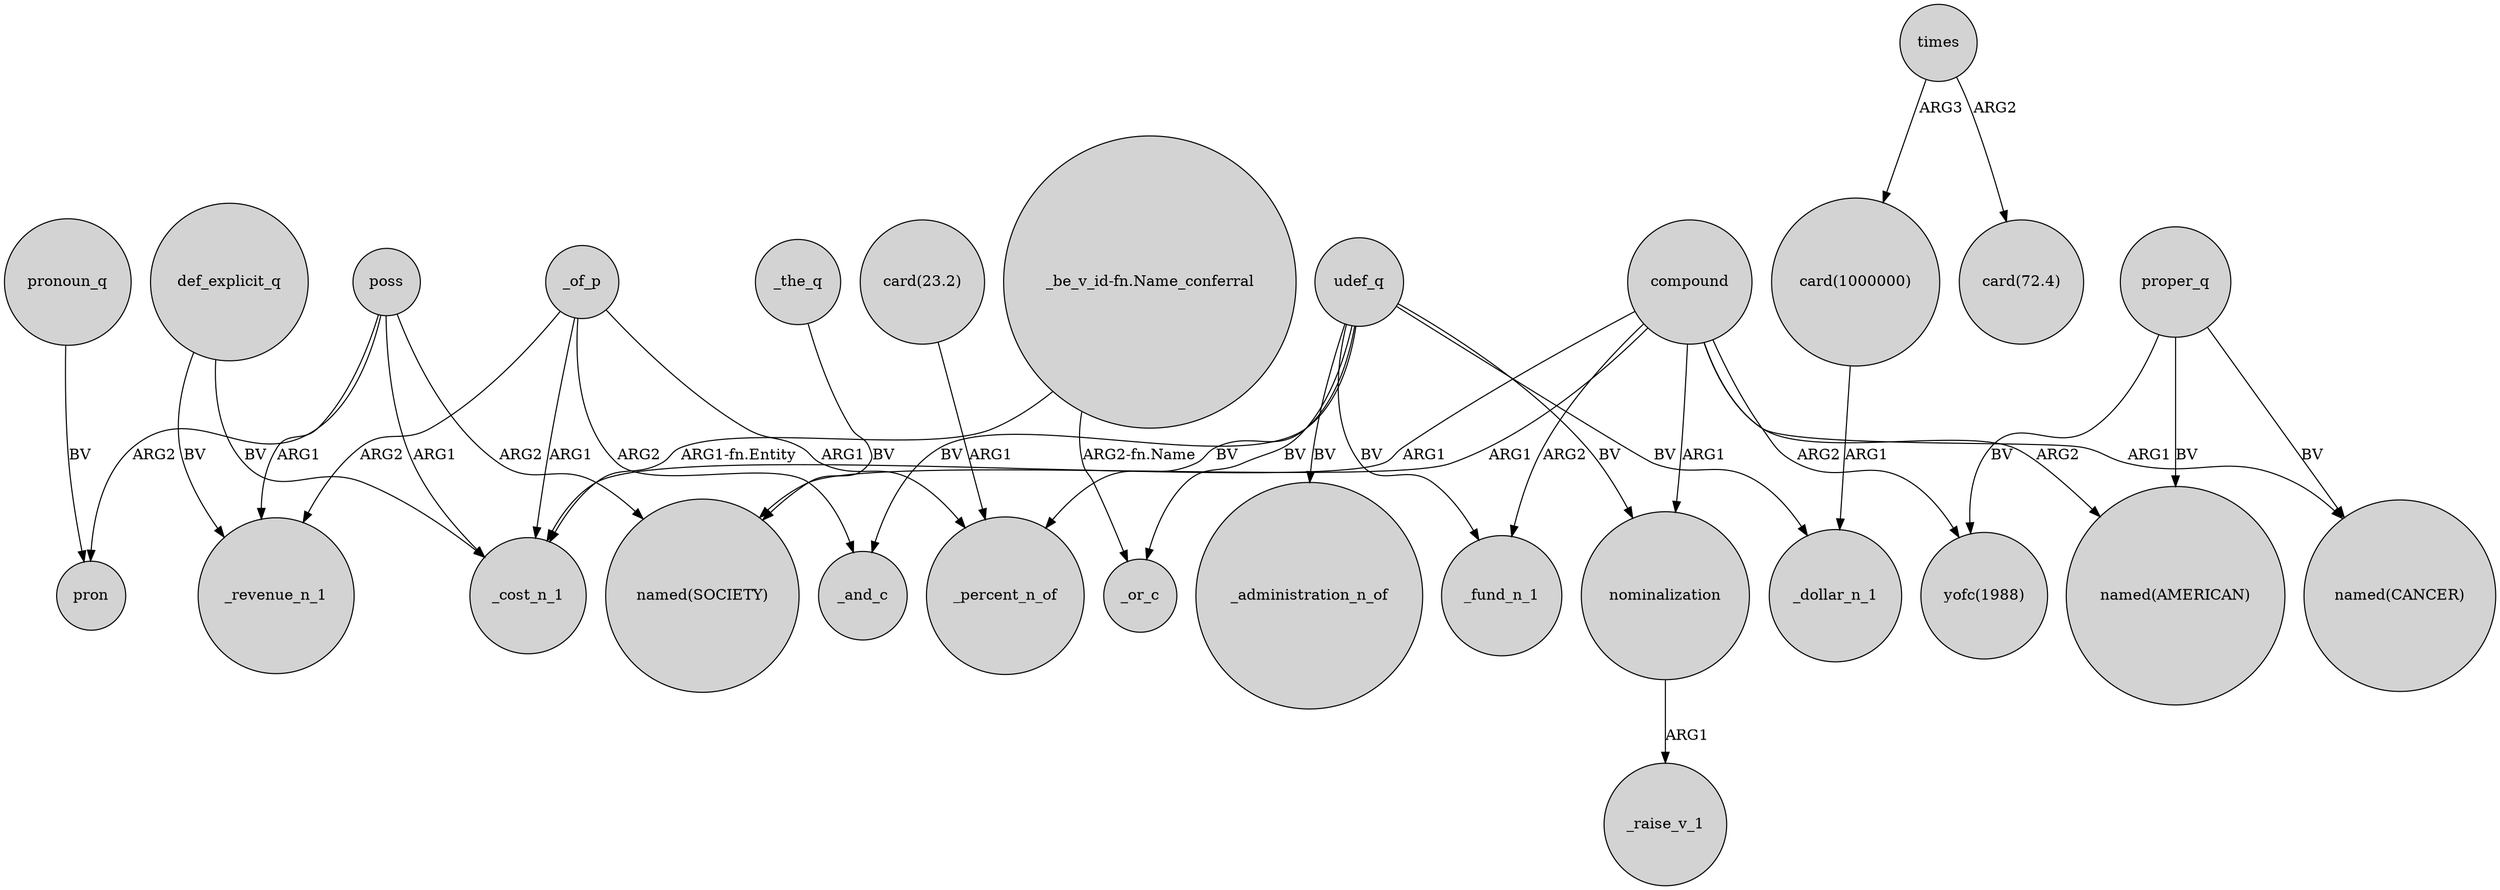 digraph {
	node [shape=circle style=filled]
	compound -> _fund_n_1 [label=ARG2]
	_of_p -> _and_c [label=ARG2]
	"_be_v_id-fn.Name_conferral" -> _or_c [label="ARG2-fn.Name"]
	poss -> _revenue_n_1 [label=ARG1]
	udef_q -> _fund_n_1 [label=BV]
	compound -> "yofc(1988)" [label=ARG2]
	_of_p -> _cost_n_1 [label=ARG1]
	udef_q -> nominalization [label=BV]
	times -> "card(1000000)" [label=ARG3]
	poss -> "named(SOCIETY)" [label=ARG2]
	poss -> _cost_n_1 [label=ARG1]
	udef_q -> _and_c [label=BV]
	_of_p -> _percent_n_of [label=ARG1]
	def_explicit_q -> _revenue_n_1 [label=BV]
	udef_q -> _or_c [label=BV]
	pronoun_q -> pron [label=BV]
	def_explicit_q -> _cost_n_1 [label=BV]
	compound -> nominalization [label=ARG1]
	poss -> pron [label=ARG2]
	udef_q -> _administration_n_of [label=BV]
	udef_q -> _percent_n_of [label=BV]
	proper_q -> "named(AMERICAN)" [label=BV]
	"card(23.2)" -> _percent_n_of [label=ARG1]
	proper_q -> "named(CANCER)" [label=BV]
	udef_q -> _dollar_n_1 [label=BV]
	_of_p -> _revenue_n_1 [label=ARG2]
	"card(1000000)" -> _dollar_n_1 [label=ARG1]
	times -> "card(72.4)" [label=ARG2]
	compound -> "named(AMERICAN)" [label=ARG2]
	compound -> "named(SOCIETY)" [label=ARG1]
	nominalization -> _raise_v_1 [label=ARG1]
	compound -> "named(CANCER)" [label=ARG1]
	proper_q -> "yofc(1988)" [label=BV]
	compound -> _cost_n_1 [label=ARG1]
	"_be_v_id-fn.Name_conferral" -> _cost_n_1 [label="ARG1-fn.Entity"]
	_the_q -> "named(SOCIETY)" [label=BV]
}

